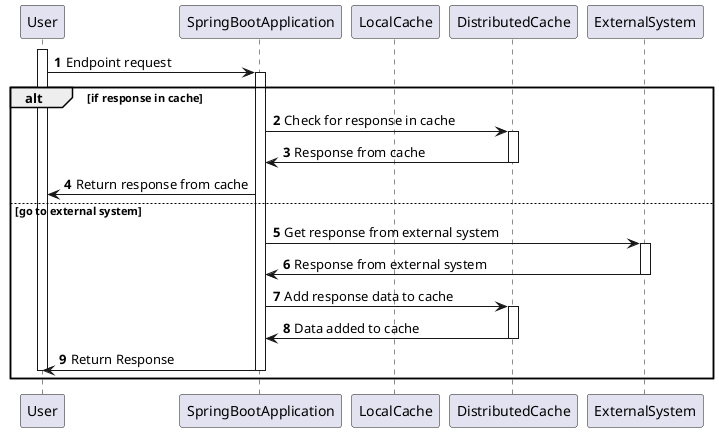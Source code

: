 @startuml

participant User
participant  SpringBootApplication
participant LocalCache
participant DistributedCache
participant ExternalSystem

autonumber

activate User
User -> SpringBootApplication: Endpoint request
activate SpringBootApplication
alt if response in cache
    SpringBootApplication -> DistributedCache: Check for response in cache
    activate DistributedCache
    DistributedCache -> SpringBootApplication: Response from cache
    deactivate DistributedCache
    SpringBootApplication -> User: Return response from cache
else go to external system
    SpringBootApplication -> ExternalSystem: Get response from external system
    activate ExternalSystem
    ExternalSystem -> SpringBootApplication: Response from external system
    deactivate ExternalSystem
    SpringBootApplication -> DistributedCache: Add response data to cache
    activate DistributedCache
    DistributedCache -> SpringBootApplication: Data added to cache
    deactivate DistributedCache
    SpringBootApplication -> User: Return Response
    deactivate SpringBootApplication
    deactivate User
end


@enduml